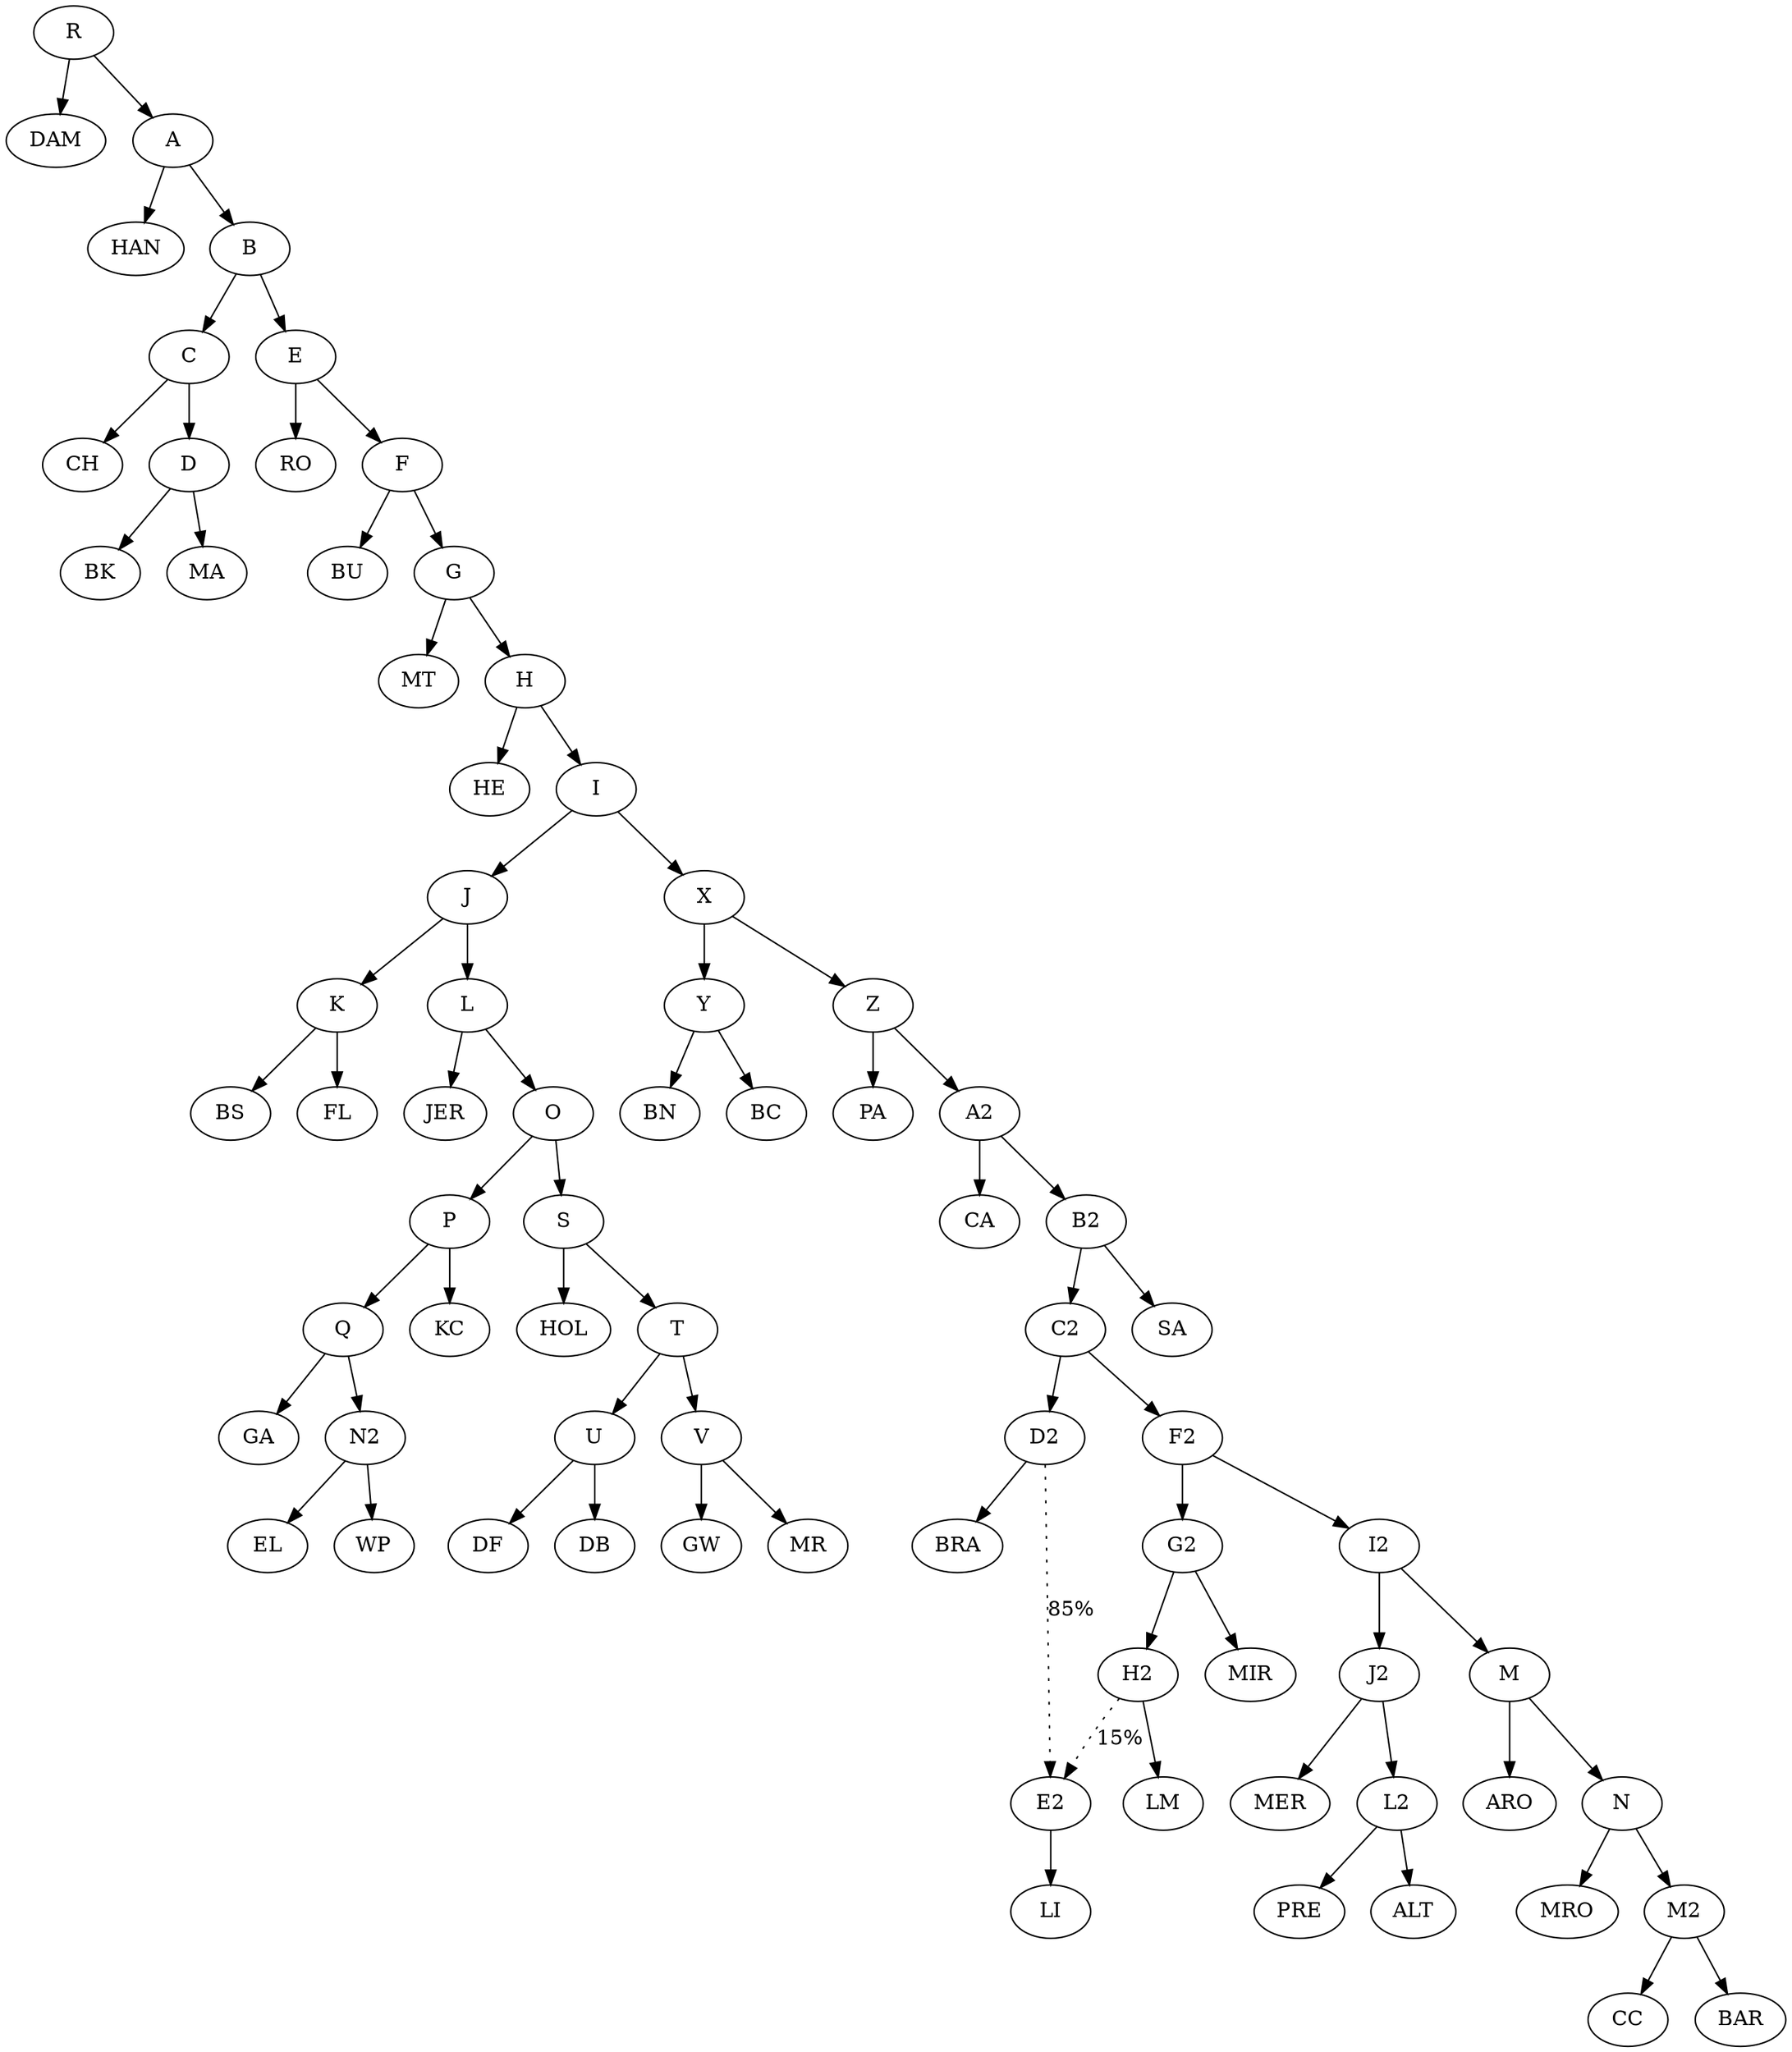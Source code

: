 digraph G { 
R -> DAM ;
R -> A ;
A -> HAN ;
A -> B ;
B -> C ;
C -> CH ;
C -> D ;
D -> BK ;
D -> MA ;
B -> E ;
E -> RO ;
E -> F ;
F -> BU ;
F -> G ;
G -> MT ;
G -> H ;
H -> HE ;
H -> I ;
I -> J ;
J -> K ;
K -> BS ;
K -> FL ;
J -> L ;
L -> JER ;
L -> O ;
O -> P ;
P -> Q ;
Q -> GA ;
Q -> N2 ;
N2 -> EL ;
N2 -> WP ;
P -> KC ;
O -> S ;
S -> HOL ;
S -> T ;
T -> U ;
U -> DF ;
U -> DB ;
T -> V ;
V -> GW ;
V -> MR ;
I -> X ;
X -> Y ;
Y -> BN ;
Y -> BC ;
X -> Z ;
Z -> PA ;
Z -> A2 ;
A2 -> CA ;
A2 -> B2 ;
B2 -> C2 ;
B2 -> SA ;
C2 -> D2 ;
D2 -> BRA ;
D2 -> E2 [ style=dotted,  label = "85%" ] ;
C2 -> F2 ;
F2 -> G2 ;
G2 -> H2 ;
H2 -> E2 [ style=dotted,  label = "15%" ] ;
E2 -> LI ;
G2 -> MIR ;
H2 -> LM ;
F2 -> I2 ;
I2 -> J2 ;
J2 -> MER ;
J2 -> L2 ;
L2 -> PRE ;
L2 -> ALT ;
I2 -> M ;
M -> ARO ;
M -> N ;
N -> MRO ;
N -> M2 ;
M2 -> CC ;
M2 -> BAR ;
} 
